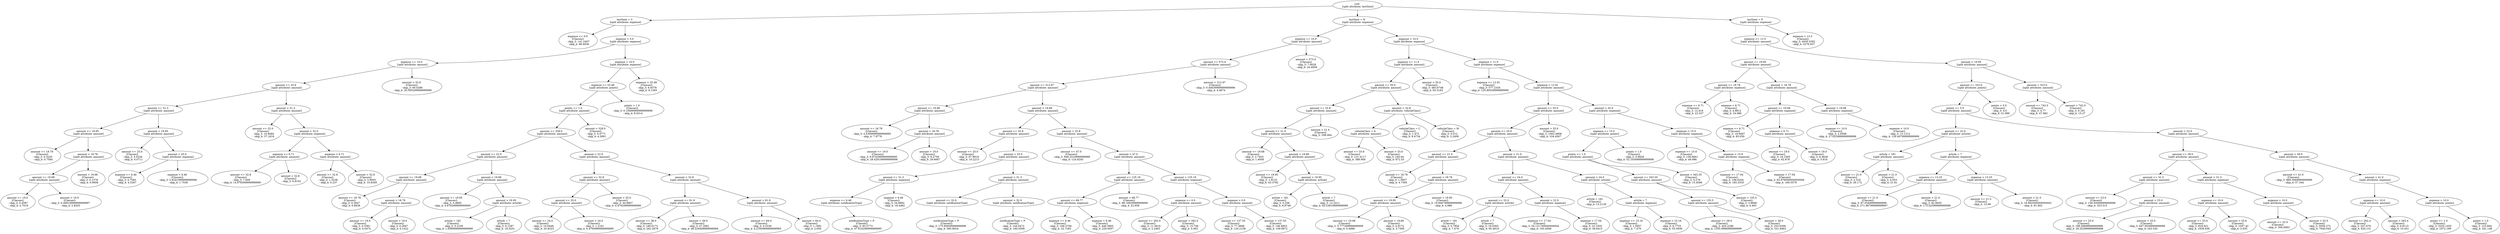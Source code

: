 // Road_Traffic_Fine_Management_Process-p_3-4
digraph "Road_Traffic_Fine_Management_Process-p_3-4" {
	"c50b5bda-c7c2-45c4-8899-6689e33ad4fb" [label="root 
 [split attribute: lastSent]"]
	"93b88e7d-f334-4354-8672-57d517c2d8b5" [label="lastSent = C 
 [split attribute: expense]"]
	"c50b5bda-c7c2-45c4-8899-6689e33ad4fb" -> "93b88e7d-f334-4354-8672-57d517c2d8b5"
	"02fa2347-d838-4d09-89f6-092ec4b67adf" [label="expense <= 0.0 
 [Classes]: 
 - skip_3: 141.2407 
 - skip_4: 86.6636"]
	"93b88e7d-f334-4354-8672-57d517c2d8b5" -> "02fa2347-d838-4d09-89f6-092ec4b67adf"
	"c2ed98fd-9977-44f5-9eb2-5ecfec88e856" [label="expense > 0.0 
 [split attribute: expense]"]
	"93b88e7d-f334-4354-8672-57d517c2d8b5" -> "c2ed98fd-9977-44f5-9eb2-5ecfec88e856"
	"242644d0-8886-4ff4-a25b-39fee0e4db28" [label="expense <= 10.0 
 [split attribute: amount]"]
	"c2ed98fd-9977-44f5-9eb2-5ecfec88e856" -> "242644d0-8886-4ff4-a25b-39fee0e4db28"
	"e50a2db7-c352-44bb-a845-2d05b8551a46" [label="amount <= 33.6 
 [split attribute: amount]"]
	"242644d0-8886-4ff4-a25b-39fee0e4db28" -> "e50a2db7-c352-44bb-a845-2d05b8551a46"
	"33773b01-17f3-4348-a0b5-58130c94ec41" [label="amount <= 31.3 
 [split attribute: amount]"]
	"e50a2db7-c352-44bb-a845-2d05b8551a46" -> "33773b01-17f3-4348-a0b5-58130c94ec41"
	"799d2f43-6c7c-4304-a8a5-c94a8ca2f177" [label="amount <= 19.95 
 [split attribute: amount]"]
	"33773b01-17f3-4348-a0b5-58130c94ec41" -> "799d2f43-6c7c-4304-a8a5-c94a8ca2f177"
	"a27b263c-c256-4091-9d4e-8a103b458049" [label="amount <= 18.78 
 [Classes]: 
 - skip_3: 0.3243 
 - skip_4: 0.7584"]
	"799d2f43-6c7c-4304-a8a5-c94a8ca2f177" -> "a27b263c-c256-4091-9d4e-8a103b458049"
	"55be0fd5-f46c-4778-928f-47dee8a2d454" [label="amount > 18.78 
 [split attribute: amount]"]
	"799d2f43-6c7c-4304-a8a5-c94a8ca2f177" -> "55be0fd5-f46c-4778-928f-47dee8a2d454"
	"17eabf6a-0e3a-41d7-a77a-af7339af649e" [label="amount <= 19.68 
 [split attribute: amount]"]
	"55be0fd5-f46c-4778-928f-47dee8a2d454" -> "17eabf6a-0e3a-41d7-a77a-af7339af649e"
	"a2bd976a-503e-4a33-82e0-570cf2a95b16" [label="amount <= 19.0 
 [Classes]: 
 - skip_3: 0.4587 
 - skip_4: 2.7018"]
	"17eabf6a-0e3a-41d7-a77a-af7339af649e" -> "a2bd976a-503e-4a33-82e0-570cf2a95b16"
	"5cdca4c2-f7a4-4274-9cfc-e86dd950796c" [label="amount > 19.0 
 [Classes]: 
 - skip_3: 0.49019999999999997 
 - skip_4: 2.8203"]
	"17eabf6a-0e3a-41d7-a77a-af7339af649e" -> "5cdca4c2-f7a4-4274-9cfc-e86dd950796c"
	"9efda5a4-daec-4d77-bea1-98e841fe2a45" [label="amount > 19.68 
 [Classes]: 
 - skip_3: 0.1378 
 - skip_4: 0.9006"]
	"55be0fd5-f46c-4778-928f-47dee8a2d454" -> "9efda5a4-daec-4d77-bea1-98e841fe2a45"
	"85ab1561-7251-464f-8c99-744987eb8c27" [label="amount > 19.95 
 [split attribute: amount]"]
	"33773b01-17f3-4348-a0b5-58130c94ec41" -> "85ab1561-7251-464f-8c99-744987eb8c27"
	"282341a4-6422-4caa-bf90-3c0dd7d1a515" [label="amount <= 25.0 
 [Classes]: 
 - skip_3: 5.0244 
 - skip_4: 0.0711"]
	"85ab1561-7251-464f-8c99-744987eb8c27" -> "282341a4-6422-4caa-bf90-3c0dd7d1a515"
	"c1e54f3d-4ceb-4a29-91c2-714740596d1e" [label="amount > 25.0 
 [split attribute: expense]"]
	"85ab1561-7251-464f-8c99-744987eb8c27" -> "c1e54f3d-4ceb-4a29-91c2-714740596d1e"
	"413e1e19-d041-43e6-82a8-be619552f7ce" [label="expense <= 6.46 
 [Classes]: 
 - skip_3: 4.7583 
 - skip_4: 4.5267"]
	"c1e54f3d-4ceb-4a29-91c2-714740596d1e" -> "413e1e19-d041-43e6-82a8-be619552f7ce"
	"b200b41a-29f5-4ef0-86f5-7be08c611407" [label="expense > 6.46 
 [Classes]: 
 - skip_3: 2.6241999999999996 
 - skip_4: 1.7538"]
	"c1e54f3d-4ceb-4a29-91c2-714740596d1e" -> "b200b41a-29f5-4ef0-86f5-7be08c611407"
	"b0350ad3-d812-4682-a0db-ddcf31c0f50d" [label="amount > 31.3 
 [split attribute: amount]"]
	"e50a2db7-c352-44bb-a845-2d05b8551a46" -> "b0350ad3-d812-4682-a0db-ddcf31c0f50d"
	"de94035f-7a7a-488d-bc5d-c32ac58932d2" [label="amount <= 32.0 
 [Classes]: 
 - skip_3: 10.8484 
 - skip_4: 37.1616"]
	"b0350ad3-d812-4682-a0db-ddcf31c0f50d" -> "de94035f-7a7a-488d-bc5d-c32ac58932d2"
	"b14b10e3-919c-4f4f-9689-326c02ac2b4e" [label="amount > 32.0 
 [split attribute: expense]"]
	"b0350ad3-d812-4682-a0db-ddcf31c0f50d" -> "b14b10e3-919c-4f4f-9689-326c02ac2b4e"
	"9c1f4ffa-dfee-470a-8a90-7cd1797ee83d" [label="expense <= 6.71 
 [split attribute: amount]"]
	"b14b10e3-919c-4f4f-9689-326c02ac2b4e" -> "9c1f4ffa-dfee-470a-8a90-7cd1797ee83d"
	"875c3a0c-3d5d-4d95-853d-011bbe5c5416" [label="amount <= 32.8 
 [Classes]: 
 - skip_3: 7.609 
 - skip_4: 14.978399999999999"]
	"9c1f4ffa-dfee-470a-8a90-7cd1797ee83d" -> "875c3a0c-3d5d-4d95-853d-011bbe5c5416"
	"bafe915e-fb73-41da-9545-cc5d6b47a567" [label="amount > 32.8 
 [Classes]: 
 - skip_3: 6.8102"]
	"9c1f4ffa-dfee-470a-8a90-7cd1797ee83d" -> "bafe915e-fb73-41da-9545-cc5d6b47a567"
	"baf8bd62-091e-4729-a303-ffbe4e24e147" [label="expense > 6.71 
 [split attribute: amount]"]
	"b14b10e3-919c-4f4f-9689-326c02ac2b4e" -> "baf8bd62-091e-4729-a303-ffbe4e24e147"
	"674490ca-c16f-4d1f-b9d9-079d0d64f2bd" [label="amount <= 32.8 
 [Classes]: 
 - skip_3: 1.5238 
 - skip_4: 0.237"]
	"baf8bd62-091e-4729-a303-ffbe4e24e147" -> "674490ca-c16f-4d1f-b9d9-079d0d64f2bd"
	"f1c2784b-4fdb-4bc8-90a8-50abde51dd3e" [label="amount > 32.8 
 [Classes]: 
 - skip_3: 3.9005 
 - skip_4: 10.8309"]
	"baf8bd62-091e-4729-a303-ffbe4e24e147" -> "f1c2784b-4fdb-4bc8-90a8-50abde51dd3e"
	"dce51e63-a7d1-48c8-b2e2-9cc34ca073f0" [label="amount > 33.6 
 [Classes]: 
 - skip_3: 60.0286 
 - skip_4: 20.595299999999998"]
	"242644d0-8886-4ff4-a25b-39fee0e4db28" -> "dce51e63-a7d1-48c8-b2e2-9cc34ca073f0"
	"3bbb31d0-69db-4c3f-bd58-aacade4556b5" [label="expense > 10.0 
 [split attribute: expense]"]
	"c2ed98fd-9977-44f5-9eb2-5ecfec88e856" -> "3bbb31d0-69db-4c3f-bd58-aacade4556b5"
	"93f238d1-d7e7-41e0-bb20-4f41d5491158" [label="expense <= 25.48 
 [split attribute: points]"]
	"3bbb31d0-69db-4c3f-bd58-aacade4556b5" -> "93f238d1-d7e7-41e0-bb20-4f41d5491158"
	"49fa3739-d21b-4dcb-b7ae-cb3f7673dc5d" [label="points <= 1.0 
 [split attribute: amount]"]
	"93f238d1-d7e7-41e0-bb20-4f41d5491158" -> "49fa3739-d21b-4dcb-b7ae-cb3f7673dc5d"
	"8be6e5b3-9fb6-47da-a30d-f3d49b58948f" [label="amount <= 328.0 
 [split attribute: amount]"]
	"49fa3739-d21b-4dcb-b7ae-cb3f7673dc5d" -> "8be6e5b3-9fb6-47da-a30d-f3d49b58948f"
	"c6c1f14f-0b4e-4e8f-904e-a7cca918e656" [label="amount <= 22.0 
 [split attribute: amount]"]
	"8be6e5b3-9fb6-47da-a30d-f3d49b58948f" -> "c6c1f14f-0b4e-4e8f-904e-a7cca918e656"
	"4d392bf5-dee6-4574-a455-a984d57c9a82" [label="amount <= 19.68 
 [split attribute: amount]"]
	"c6c1f14f-0b4e-4e8f-904e-a7cca918e656" -> "4d392bf5-dee6-4574-a455-a984d57c9a82"
	"cda1258d-341e-4a3b-8d3d-d43dde1da175" [label="amount <= 18.78 
 [Classes]: 
 - skip_3: 0.2847 
 - skip_4: 0.6636"]
	"4d392bf5-dee6-4574-a455-a984d57c9a82" -> "cda1258d-341e-4a3b-8d3d-d43dde1da175"
	"9737f44e-b2ae-4938-8ead-16dedc5dab55" [label="amount > 18.78 
 [split attribute: amount]"]
	"4d392bf5-dee6-4574-a455-a984d57c9a82" -> "9737f44e-b2ae-4938-8ead-16dedc5dab55"
	"f624390f-4bf0-4951-856c-633a5d9a7ef2" [label="amount <= 19.0 
 [Classes]: 
 - skip_3: 0.3381 
 - skip_4: 0.0474"]
	"9737f44e-b2ae-4938-8ead-16dedc5dab55" -> "f624390f-4bf0-4951-856c-633a5d9a7ef2"
	"aa9ad939-c753-46e3-8eab-3d226703851e" [label="amount > 19.0 
 [Classes]: 
 - skip_3: 0.2847 
 - skip_4: 0.1422"]
	"9737f44e-b2ae-4938-8ead-16dedc5dab55" -> "aa9ad939-c753-46e3-8eab-3d226703851e"
	"325ea54a-3cdf-4de3-9f0f-e044beebedcf" [label="amount > 19.68 
 [split attribute: amount]"]
	"c6c1f14f-0b4e-4e8f-904e-a7cca918e656" -> "325ea54a-3cdf-4de3-9f0f-e044beebedcf"
	"1f256cfd-f9be-4483-9d86-4d33f0dd196a" [label="amount <= 19.95 
 [Classes]: 
 - skip_3: 0.4865 
 - skip_4: 4.479299999999999"]
	"325ea54a-3cdf-4de3-9f0f-e044beebedcf" -> "1f256cfd-f9be-4483-9d86-4d33f0dd196a"
	"d16677da-c841-4158-8d5f-7536c4d72bfa" [label="amount > 19.95 
 [split attribute: article]"]
	"325ea54a-3cdf-4de3-9f0f-e044beebedcf" -> "d16677da-c841-4158-8d5f-7536c4d72bfa"
	"78c2c7a4-1dff-4143-9f63-aee91dba244e" [label="article = 181 
 [Classes]: 
 - skip_3: 0.2195 
 - skip_4: 1.6589999999999998"]
	"d16677da-c841-4158-8d5f-7536c4d72bfa" -> "78c2c7a4-1dff-4143-9f63-aee91dba244e"
	"ab8dd2a2-f7dd-45af-910d-23ef55d18cdf" [label="article = 7 
 [Classes]: 
 - skip_3: 6.1287 
 - skip_4: 18.3201"]
	"d16677da-c841-4158-8d5f-7536c4d72bfa" -> "ab8dd2a2-f7dd-45af-910d-23ef55d18cdf"
	"66a7f7da-392f-44dd-8834-5eeaf41f41d6" [label="amount > 22.0 
 [split attribute: amount]"]
	"8be6e5b3-9fb6-47da-a30d-f3d49b58948f" -> "66a7f7da-392f-44dd-8834-5eeaf41f41d6"
	"6e463ea0-826d-4d18-acf7-df56112e88c0" [label="amount <= 32.8 
 [split attribute: amount]"]
	"66a7f7da-392f-44dd-8834-5eeaf41f41d6" -> "6e463ea0-826d-4d18-acf7-df56112e88c0"
	"b5ad0fd2-88f9-4be3-8bfb-a251efa2171e" [label="amount <= 25.0 
 [split attribute: amount]"]
	"6e463ea0-826d-4d18-acf7-df56112e88c0" -> "b5ad0fd2-88f9-4be3-8bfb-a251efa2171e"
	"924621ec-64e1-48f7-9650-ec521287563b" [label="amount <= 24.0 
 [Classes]: 
 - skip_3: 10.0448 
 - skip_4: 20.8323"]
	"b5ad0fd2-88f9-4be3-8bfb-a251efa2171e" -> "924621ec-64e1-48f7-9650-ec521287563b"
	"87eb9f47-c489-45f5-b7ad-f1e537391916" [label="amount > 24.0 
 [Classes]: 
 - skip_3: 1.2161 
 - skip_4: 6.4700999999999995"]
	"b5ad0fd2-88f9-4be3-8bfb-a251efa2171e" -> "87eb9f47-c489-45f5-b7ad-f1e537391916"
	"40c4a834-64a7-4a30-bcfa-db6dac943976" [label="amount > 25.0 
 [Classes]: 
 - skip_3: 44.8607 
 - skip_4: 4.479299999999999"]
	"6e463ea0-826d-4d18-acf7-df56112e88c0" -> "40c4a834-64a7-4a30-bcfa-db6dac943976"
	"892729c2-4051-4620-8d9e-b39913f50702" [label="amount > 32.8 
 [split attribute: amount]"]
	"66a7f7da-392f-44dd-8834-5eeaf41f41d6" -> "892729c2-4051-4620-8d9e-b39913f50702"
	"42c736f3-a6ba-4156-850a-fb47dba59f8f" [label="amount <= 81.9 
 [split attribute: amount]"]
	"892729c2-4051-4620-8d9e-b39913f50702" -> "42c736f3-a6ba-4156-850a-fb47dba59f8f"
	"2319c793-fbcf-4500-93cb-47cf1123ddc4" [label="amount <= 38.0 
 [Classes]: 
 - skip_3: 180.6173 
 - skip_4: 262.2879"]
	"42c736f3-a6ba-4156-850a-fb47dba59f8f" -> "2319c793-fbcf-4500-93cb-47cf1123ddc4"
	"028f4bf8-2b76-4bd7-82ee-e746d0a2af61" [label="amount > 38.0 
 [Classes]: 
 - skip_3: 47.2961 
 - skip_4: 48.229499999999994"]
	"42c736f3-a6ba-4156-850a-fb47dba59f8f" -> "028f4bf8-2b76-4bd7-82ee-e746d0a2af61"
	"c7e0f124-ec5d-491b-a762-0095f829fc2c" [label="amount > 81.9 
 [split attribute: amount]"]
	"892729c2-4051-4620-8d9e-b39913f50702" -> "c7e0f124-ec5d-491b-a762-0095f829fc2c"
	"82bec0a0-4f6a-46ce-84ef-d02a959bf0e0" [label="amount <= 84.0 
 [Classes]: 
 - skip_3: 0.5339 
 - skip_4: 4.2185999999999995"]
	"c7e0f124-ec5d-491b-a762-0095f829fc2c" -> "82bec0a0-4f6a-46ce-84ef-d02a959bf0e0"
	"442ff5e6-0335-4660-bcec-978c88f54a6b" [label="amount > 84.0 
 [Classes]: 
 - skip_3: 1.1681 
 - skip_4: 2.659"]
	"c7e0f124-ec5d-491b-a762-0095f829fc2c" -> "442ff5e6-0335-4660-bcec-978c88f54a6b"
	"18555e43-c71a-4e86-86f8-1c8b84f99ac5" [label="amount > 328.0 
 [Classes]: 
 - skip_3: 0.0771 
 - skip_4: 4.3891"]
	"49fa3739-d21b-4dcb-b7ae-cb3f7673dc5d" -> "18555e43-c71a-4e86-86f8-1c8b84f99ac5"
	"7983ea3c-2dd9-44d6-970d-281338ce3569" [label="points > 1.0 
 [Classes]: 
 - skip_3: 0.10669999999999999 
 - skip_4: 8.6314"]
	"93f238d1-d7e7-41e0-bb20-4f41d5491158" -> "7983ea3c-2dd9-44d6-970d-281338ce3569"
	"245eb4c3-1f68-4b85-b755-af7543459410" [label="expense > 25.48 
 [Classes]: 
 - skip_3: 6.8378 
 - skip_4: 9.1383"]
	"3bbb31d0-69db-4c3f-bd58-aacade4556b5" -> "245eb4c3-1f68-4b85-b755-af7543459410"
	"84da4d6d-e8dd-4391-9da1-61c758d34bf0" [label="lastSent = N 
 [split attribute: expense]"]
	"c50b5bda-c7c2-45c4-8899-6689e33ad4fb" -> "84da4d6d-e8dd-4391-9da1-61c758d34bf0"
	"1213299e-d372-4220-a293-b43fe1429261" [label="expense <= 10.0 
 [split attribute: amount]"]
	"84da4d6d-e8dd-4391-9da1-61c758d34bf0" -> "1213299e-d372-4220-a293-b43fe1429261"
	"bc03da39-6515-416a-b50a-e8c02dbdcb3c" [label="amount <= 573.0 
 [split attribute: amount]"]
	"1213299e-d372-4220-a293-b43fe1429261" -> "bc03da39-6515-416a-b50a-e8c02dbdcb3c"
	"b01fe097-4750-436d-b7dc-ce855339df0f" [label="amount <= 312.97 
 [split attribute: amount]"]
	"bc03da39-6515-416a-b50a-e8c02dbdcb3c" -> "b01fe097-4750-436d-b7dc-ce855339df0f"
	"a7411f1b-1471-4e0e-b8b8-6ca7a5f9cbb6" [label="amount <= 19.68 
 [split attribute: amount]"]
	"b01fe097-4750-436d-b7dc-ce855339df0f" -> "a7411f1b-1471-4e0e-b8b8-6ca7a5f9cbb6"
	"07bcb833-9226-4675-88d7-025e7c0588e3" [label="amount <= 18.78 
 [Classes]: 
 - skip_3: 4.5306999999999995 
 - skip_4: 7.9776"]
	"a7411f1b-1471-4e0e-b8b8-6ca7a5f9cbb6" -> "07bcb833-9226-4675-88d7-025e7c0588e3"
	"8ea8cabd-ab4a-4ea9-9353-91429b3154c7" [label="amount > 18.78 
 [split attribute: amount]"]
	"a7411f1b-1471-4e0e-b8b8-6ca7a5f9cbb6" -> "8ea8cabd-ab4a-4ea9-9353-91429b3154c7"
	"6d322f55-c119-4cff-ab23-868a9e14b508" [label="amount <= 19.0 
 [Classes]: 
 - skip_3: 6.9742999999999995 
 - skip_4: 28.420199999999998"]
	"8ea8cabd-ab4a-4ea9-9353-91429b3154c7" -> "6d322f55-c119-4cff-ab23-868a9e14b508"
	"82eee31e-2fdc-4f4f-b0a7-02d968d18f07" [label="amount > 19.0 
 [Classes]: 
 - skip_3: 8.2758 
 - skip_4: 29.6667"]
	"8ea8cabd-ab4a-4ea9-9353-91429b3154c7" -> "82eee31e-2fdc-4f4f-b0a7-02d968d18f07"
	"8da829af-f3ae-45d3-83c6-3ef418b79a0c" [label="amount > 19.68 
 [split attribute: amount]"]
	"b01fe097-4750-436d-b7dc-ce855339df0f" -> "8da829af-f3ae-45d3-83c6-3ef418b79a0c"
	"82166178-4e3a-4d12-9580-895604184e5a" [label="amount <= 32.8 
 [split attribute: amount]"]
	"8da829af-f3ae-45d3-83c6-3ef418b79a0c" -> "82166178-4e3a-4d12-9580-895604184e5a"
	"6410053a-7ee4-4d59-ae6a-45a062804786" [label="amount <= 25.0 
 [Classes]: 
 - skip_3: 67.9918 
 - skip_4: 10.2213"]
	"82166178-4e3a-4d12-9580-895604184e5a" -> "6410053a-7ee4-4d59-ae6a-45a062804786"
	"d332f07b-e0ad-4368-979e-ffcfa922eec4" [label="amount > 25.0 
 [split attribute: amount]"]
	"82166178-4e3a-4d12-9580-895604184e5a" -> "d332f07b-e0ad-4368-979e-ffcfa922eec4"
	"c61a2144-b4f6-4cd0-8d68-345f6cede760" [label="amount <= 31.3 
 [split attribute: expense]"]
	"d332f07b-e0ad-4368-979e-ffcfa922eec4" -> "c61a2144-b4f6-4cd0-8d68-345f6cede760"
	"517cd8a1-8fcb-42d7-9134-122de2486eb1" [label="expense <= 6.46 
 [split attribute: notificationType]"]
	"c61a2144-b4f6-4cd0-8d68-345f6cede760" -> "517cd8a1-8fcb-42d7-9134-122de2486eb1"
	"19554896-92e3-41f0-acbe-a6fa8f4e94c2" [label="notificationType = P 
 [Classes]: 
 - skip_3: 83.5773 
 - skip_4: 47.616299999999995"]
	"517cd8a1-8fcb-42d7-9134-122de2486eb1" -> "19554896-92e3-41f0-acbe-a6fa8f4e94c2"
	"23bb0ea0-9367-4aec-9f11-79c1b3f49229" [label="expense > 6.46 
 [Classes]: 
 - skip_3: 34.8892 
 - skip_4: 18.4482"]
	"c61a2144-b4f6-4cd0-8d68-345f6cede760" -> "23bb0ea0-9367-4aec-9f11-79c1b3f49229"
	"25dab887-8add-4d13-8d24-577563fb09d4" [label="amount > 31.3 
 [split attribute: amount]"]
	"d332f07b-e0ad-4368-979e-ffcfa922eec4" -> "25dab887-8add-4d13-8d24-577563fb09d4"
	"2f78b470-2d47-4059-8292-6ef30a12ca25" [label="amount <= 32.0 
 [split attribute: notificationType]"]
	"25dab887-8add-4d13-8d24-577563fb09d4" -> "2f78b470-2d47-4059-8292-6ef30a12ca25"
	"79980730-93b7-457f-83d2-7648abf49c96" [label="notificationType = P 
 [Classes]: 
 - skip_3: 175.90959999999998 
 - skip_4: 390.9024"]
	"2f78b470-2d47-4059-8292-6ef30a12ca25" -> "79980730-93b7-457f-83d2-7648abf49c96"
	"d0d8eb5c-9e60-422f-9cbd-8b0c274b57ef" [label="amount > 32.0 
 [split attribute: notificationType]"]
	"25dab887-8add-4d13-8d24-577563fb09d4" -> "d0d8eb5c-9e60-422f-9cbd-8b0c274b57ef"
	"91efd446-38f4-49f3-93b1-06fbaaeb5a18" [label="notificationType = P 
 [Classes]: 
 - skip_3: 144.0472 
 - skip_4: 160.0506"]
	"d0d8eb5c-9e60-422f-9cbd-8b0c274b57ef" -> "91efd446-38f4-49f3-93b1-06fbaaeb5a18"
	"ff2652a3-f2e8-48e2-b46a-22f6cbd28ca6" [label="amount > 32.8 
 [split attribute: amount]"]
	"8da829af-f3ae-45d3-83c6-3ef418b79a0c" -> "ff2652a3-f2e8-48e2-b46a-22f6cbd28ca6"
	"25783e80-8e2b-4e20-9054-2f9eaea5e141" [label="amount <= 47.0 
 [Classes]: 
 - skip_3: 846.2516999999999 
 - skip_4: 124.9245"]
	"ff2652a3-f2e8-48e2-b46a-22f6cbd28ca6" -> "25783e80-8e2b-4e20-9054-2f9eaea5e141"
	"42660339-1616-428a-b574-0c0f83620b87" [label="amount > 47.0 
 [split attribute: amount]"]
	"ff2652a3-f2e8-48e2-b46a-22f6cbd28ca6" -> "42660339-1616-428a-b574-0c0f83620b87"
	"83485c8a-9864-4837-93fd-3b4c520397de" [label="amount <= 125.19 
 [split attribute: amount]"]
	"42660339-1616-428a-b574-0c0f83620b87" -> "83485c8a-9864-4837-93fd-3b4c520397de"
	"dc37550f-bdd6-43e2-9671-e22fa4aeaa6e" [label="amount <= 68.77 
 [split attribute: expense]"]
	"83485c8a-9864-4837-93fd-3b4c520397de" -> "dc37550f-bdd6-43e2-9671-e22fa4aeaa6e"
	"8c2f5859-9fac-4ab5-9587-f6eb73357c28" [label="expense <= 6.46 
 [Classes]: 
 - skip_3: 166.5706 
 - skip_4: 32.7283"]
	"dc37550f-bdd6-43e2-9671-e22fa4aeaa6e" -> "8c2f5859-9fac-4ab5-9587-f6eb73357c28"
	"14b09c07-35d3-4c5a-b718-71f431bc09c9" [label="expense > 6.46 
 [Classes]: 
 - skip_3: 446.5665 
 - skip_4: 229.0057"]
	"dc37550f-bdd6-43e2-9671-e22fa4aeaa6e" -> "14b09c07-35d3-4c5a-b718-71f431bc09c9"
	"3cbc550c-ad08-4e6e-8d78-3d382d1ec7c7" [label="amount > 68.77 
 [Classes]: 
 - skip_3: 88.16929999999999 
 - skip_4: 22.958"]
	"83485c8a-9864-4837-93fd-3b4c520397de" -> "3cbc550c-ad08-4e6e-8d78-3d382d1ec7c7"
	"047fd539-9bfb-4301-abd0-fc105b7301b2" [label="amount > 125.19 
 [split attribute: expense]"]
	"42660339-1616-428a-b574-0c0f83620b87" -> "047fd539-9bfb-4301-abd0-fc105b7301b2"
	"b8b6fadd-a7ae-46e4-a117-7de801d767e1" [label="expense <= 0.0 
 [split attribute: amount]"]
	"047fd539-9bfb-4301-abd0-fc105b7301b2" -> "b8b6fadd-a7ae-46e4-a117-7de801d767e1"
	"30e771e1-62b7-47d3-b98d-a5051476ea37" [label="amount <= 262.0 
 [Classes]: 
 - skip_3: 11.3819 
 - skip_4: 2.2465"]
	"b8b6fadd-a7ae-46e4-a117-7de801d767e1" -> "30e771e1-62b7-47d3-b98d-a5051476ea37"
	"20e8a22d-e95d-45af-b33c-1017229c7fd9" [label="amount > 262.0 
 [Classes]: 
 - skip_3: 15.749 
 - skip_4: 5.493"]
	"b8b6fadd-a7ae-46e4-a117-7de801d767e1" -> "20e8a22d-e95d-45af-b33c-1017229c7fd9"
	"78363454-4d7e-4226-8d82-4572f134a9d5" [label="expense > 0.0 
 [split attribute: amount]"]
	"047fd539-9bfb-4301-abd0-fc105b7301b2" -> "78363454-4d7e-4226-8d82-4572f134a9d5"
	"6f24b089-b43b-441a-92f7-b4f8a3b8d407" [label="amount <= 137.55 
 [Classes]: 
 - skip_3: 77.3668 
 - skip_4: 120.2158"]
	"78363454-4d7e-4226-8d82-4572f134a9d5" -> "6f24b089-b43b-441a-92f7-b4f8a3b8d407"
	"6c3b6460-0902-468f-9a7a-5d223945b6cc" [label="amount > 137.55 
 [Classes]: 
 - skip_3: 146.4853 
 - skip_4: 109.9972"]
	"78363454-4d7e-4226-8d82-4572f134a9d5" -> "6c3b6460-0902-468f-9a7a-5d223945b6cc"
	"f9d4c0b7-34e9-44c4-9d83-95ed2971385e" [label="amount > 312.97 
 [Classes]: 
 - skip_3: 0.44639999999999996 
 - skip_4: 4.4874"]
	"bc03da39-6515-416a-b50a-e8c02dbdcb3c" -> "f9d4c0b7-34e9-44c4-9d83-95ed2971385e"
	"8afb90df-b6d6-4fec-a940-f329d7bedbc9" [label="amount > 573.0 
 [Classes]: 
 - skip_3: 7.0629 
 - skip_4: 24.4958"]
	"1213299e-d372-4220-a293-b43fe1429261" -> "8afb90df-b6d6-4fec-a940-f329d7bedbc9"
	"07f1f67b-544b-4d51-9a31-1957a9c5ede3" [label="expense > 10.0 
 [split attribute: expense]"]
	"84da4d6d-e8dd-4391-9da1-61c758d34bf0" -> "07f1f67b-544b-4d51-9a31-1957a9c5ede3"
	"dc57eb8b-77ab-4901-b7dd-e2e5eec97ae3" [label="expense <= 11.0 
 [split attribute: amount]"]
	"07f1f67b-544b-4d51-9a31-1957a9c5ede3" -> "dc57eb8b-77ab-4901-b7dd-e2e5eec97ae3"
	"33c08e5c-83b9-47d2-a5a0-844b7bfa2e1c" [label="amount <= 35.0 
 [split attribute: amount]"]
	"dc57eb8b-77ab-4901-b7dd-e2e5eec97ae3" -> "33c08e5c-83b9-47d2-a5a0-844b7bfa2e1c"
	"1ea94f1f-8b2c-47d6-bcfb-35552d5e69ea" [label="amount <= 32.8 
 [split attribute: amount]"]
	"33c08e5c-83b9-47d2-a5a0-844b7bfa2e1c" -> "1ea94f1f-8b2c-47d6-bcfb-35552d5e69ea"
	"0544ad56-9946-468f-90c7-cd92bca486b7" [label="amount <= 21.0 
 [split attribute: amount]"]
	"1ea94f1f-8b2c-47d6-bcfb-35552d5e69ea" -> "0544ad56-9946-468f-90c7-cd92bca486b7"
	"884c60cf-62bb-409b-894d-858c5296335b" [label="amount <= 19.68 
 [Classes]: 
 - skip_3: 2.7453 
 - skip_4: 1.4958"]
	"0544ad56-9946-468f-90c7-cd92bca486b7" -> "884c60cf-62bb-409b-894d-858c5296335b"
	"33910c05-7efc-4ed9-bb61-a594f696b1df" [label="amount > 19.68 
 [split attribute: amount]"]
	"0544ad56-9946-468f-90c7-cd92bca486b7" -> "33910c05-7efc-4ed9-bb61-a594f696b1df"
	"a0c79af8-f675-4c56-bfbc-e51113bbbc61" [label="amount <= 19.95 
 [Classes]: 
 - skip_3: 1.9133 
 - skip_4: 43.3782"]
	"33910c05-7efc-4ed9-bb61-a594f696b1df" -> "a0c79af8-f675-4c56-bfbc-e51113bbbc61"
	"aea6a6f1-ac60-45ed-9364-b229f8b3a39c" [label="amount > 19.95 
 [split attribute: article]"]
	"33910c05-7efc-4ed9-bb61-a594f696b1df" -> "aea6a6f1-ac60-45ed-9364-b229f8b3a39c"
	"a023d6be-f1f6-4b28-97da-2c62b178c1b9" [label="article = 181 
 [Classes]: 
 - skip_3: 0.256 
 - skip_4: 8.9748"]
	"aea6a6f1-ac60-45ed-9364-b229f8b3a39c" -> "a023d6be-f1f6-4b28-97da-2c62b178c1b9"
	"694ed475-d7ea-478f-9389-c103bc34f6b8" [label="article = 7 
 [Classes]: 
 - skip_3: 12.2411 
 - skip_4: 93.23819999999999"]
	"aea6a6f1-ac60-45ed-9364-b229f8b3a39c" -> "694ed475-d7ea-478f-9389-c103bc34f6b8"
	"7ad73529-d1a2-418a-a044-9b39c41f2fc6" [label="amount > 21.0 
 [Classes]: 
 - skip_3: 208.064"]
	"1ea94f1f-8b2c-47d6-bcfb-35552d5e69ea" -> "7ad73529-d1a2-418a-a044-9b39c41f2fc6"
	"51783886-7e7c-4427-ae75-1f0b8817f82c" [label="amount > 32.8 
 [split attribute: vehicleClass]"]
	"33c08e5c-83b9-47d2-a5a0-844b7bfa2e1c" -> "51783886-7e7c-4427-ae75-1f0b8817f82c"
	"45808137-865c-420b-a2b9-c9792254865c" [label="vehicleClass = A 
 [split attribute: amount]"]
	"51783886-7e7c-4427-ae75-1f0b8817f82c" -> "45808137-865c-420b-a2b9-c9792254865c"
	"c5473738-85f6-4613-97ea-24add9fb0326" [label="amount <= 33.6 
 [Classes]: 
 - skip_3: 131.4117 
 - skip_4: 388.908"]
	"45808137-865c-420b-a2b9-c9792254865c" -> "c5473738-85f6-4613-97ea-24add9fb0326"
	"d1b76bb3-f6e1-4a76-829e-111cde03cb98" [label="amount > 33.6 
 [Classes]: 
 - skip_3: 240.04 
 - skip_4: 872.55"]
	"45808137-865c-420b-a2b9-c9792254865c" -> "d1b76bb3-f6e1-4a76-829e-111cde03cb98"
	"a916a596-3648-4c63-88c4-d231ad5e594a" [label="vehicleClass = C 
 [Classes]: 
 - skip_3: 1.472 
 - skip_4: 9.4734"]
	"51783886-7e7c-4427-ae75-1f0b8817f82c" -> "a916a596-3648-4c63-88c4-d231ad5e594a"
	"c882e0e9-db3b-41f6-aba5-5bc9b58fe194" [label="vehicleClass = M 
 [Classes]: 
 - skip_3: 0.512 
 - skip_4: 3.2409"]
	"51783886-7e7c-4427-ae75-1f0b8817f82c" -> "c882e0e9-db3b-41f6-aba5-5bc9b58fe194"
	"c5c4c81c-2422-4ce1-8365-f9a411c1e356" [label="amount > 35.0 
 [Classes]: 
 - skip_3: 483.6748 
 - skip_4: 93.5183"]
	"dc57eb8b-77ab-4901-b7dd-e2e5eec97ae3" -> "c5c4c81c-2422-4ce1-8365-f9a411c1e356"
	"d68fad40-1a65-41da-826d-947632640daa" [label="expense > 11.0 
 [split attribute: expense]"]
	"07f1f67b-544b-4d51-9a31-1957a9c5ede3" -> "d68fad40-1a65-41da-826d-947632640daa"
	"70e885be-f119-4a04-8589-b845d1379d8b" [label="expense <= 12.91 
 [Classes]: 
 - skip_3: 577.2334 
 - skip_4: 125.89359999999999"]
	"d68fad40-1a65-41da-826d-947632640daa" -> "70e885be-f119-4a04-8589-b845d1379d8b"
	"5b949770-616d-4db3-bbf8-8bb3e401667e" [label="expense > 12.91 
 [split attribute: amount]"]
	"d68fad40-1a65-41da-826d-947632640daa" -> "5b949770-616d-4db3-bbf8-8bb3e401667e"
	"5a5763ad-0a10-458e-ab44-54fb7547db6d" [label="amount <= 35.0 
 [split attribute: amount]"]
	"5b949770-616d-4db3-bbf8-8bb3e401667e" -> "5a5763ad-0a10-458e-ab44-54fb7547db6d"
	"b08e13d9-4b6a-426f-a223-d52b11c47732" [label="amount <= 25.0 
 [split attribute: amount]"]
	"5a5763ad-0a10-458e-ab44-54fb7547db6d" -> "b08e13d9-4b6a-426f-a223-d52b11c47732"
	"d96faf22-b7e9-4119-a204-dd74f15c5dd0" [label="amount <= 21.0 
 [split attribute: amount]"]
	"b08e13d9-4b6a-426f-a223-d52b11c47732" -> "d96faf22-b7e9-4119-a204-dd74f15c5dd0"
	"df778287-a663-42ed-a440-5a82e718446f" [label="amount <= 18.78 
 [Classes]: 
 - skip_3: 1.5957 
 - skip_4: 4.7395"]
	"d96faf22-b7e9-4119-a204-dd74f15c5dd0" -> "df778287-a663-42ed-a440-5a82e718446f"
	"eb92d0ec-3391-42d8-9137-e7758b84947a" [label="amount > 18.78 
 [split attribute: amount]"]
	"d96faf22-b7e9-4119-a204-dd74f15c5dd0" -> "eb92d0ec-3391-42d8-9137-e7758b84947a"
	"7dc61981-e8ba-4574-98bc-e700ada5a78a" [label="amount <= 19.95 
 [split attribute: amount]"]
	"eb92d0ec-3391-42d8-9137-e7758b84947a" -> "7dc61981-e8ba-4574-98bc-e700ada5a78a"
	"aeb3402d-ebff-42c3-ba16-898aa71e103d" [label="amount <= 19.68 
 [Classes]: 
 - skip_3: 5.777299999999999 
 - skip_4: 0.4986"]
	"7dc61981-e8ba-4574-98bc-e700ada5a78a" -> "aeb3402d-ebff-42c3-ba16-898aa71e103d"
	"6e7c263b-1358-483f-9772-18a21b6f7cc1" [label="amount > 19.68 
 [Classes]: 
 - skip_3: 4.9172 
 - skip_4: 3.7395"]
	"7dc61981-e8ba-4574-98bc-e700ada5a78a" -> "6e7c263b-1358-483f-9772-18a21b6f7cc1"
	"8df0b6fd-f52a-48e4-99b2-61739f5165d8" [label="amount > 19.95 
 [Classes]: 
 - skip_3: 19.846799999999998 
 - skip_4: 4.986"]
	"eb92d0ec-3391-42d8-9137-e7758b84947a" -> "8df0b6fd-f52a-48e4-99b2-61739f5165d8"
	"b0bf42c5-9752-4336-b06d-b8e667ef87c6" [label="amount > 21.0 
 [split attribute: amount]"]
	"b08e13d9-4b6a-426f-a223-d52b11c47732" -> "b0bf42c5-9752-4336-b06d-b8e667ef87c6"
	"7bb35a09-8f08-48b1-9b3a-6d3e2c09cbb5" [label="amount <= 24.0 
 [split attribute: amount]"]
	"b0bf42c5-9752-4336-b06d-b8e667ef87c6" -> "7bb35a09-8f08-48b1-9b3a-6d3e2c09cbb5"
	"31285580-d897-4c74-8742-9f90f99e85f8" [label="amount <= 22.0 
 [split attribute: article]"]
	"7bb35a09-8f08-48b1-9b3a-6d3e2c09cbb5" -> "31285580-d897-4c74-8742-9f90f99e85f8"
	"02d0181d-08b9-4a1a-8fee-381cd110f077" [label="article = 181 
 [Classes]: 
 - skip_3: 0.7854 
 - skip_4: 7.479"]
	"31285580-d897-4c74-8742-9f90f99e85f8" -> "02d0181d-08b9-4a1a-8fee-381cd110f077"
	"0f2c0908-4445-4c72-b191-291f44ec12fb" [label="article = 7 
 [Classes]: 
 - skip_3: 19.0365 
 - skip_4: 95.4819"]
	"31285580-d897-4c74-8742-9f90f99e85f8" -> "0f2c0908-4445-4c72-b191-291f44ec12fb"
	"433a9db3-73f9-438e-86aa-f14ccb1a3bb3" [label="amount > 22.0 
 [split attribute: expense]"]
	"7bb35a09-8f08-48b1-9b3a-6d3e2c09cbb5" -> "433a9db3-73f9-438e-86aa-f14ccb1a3bb3"
	"75a242bd-a43f-4783-972b-8ea9c3e1c0d8" [label="expense <= 17.04 
 [Classes]: 
 - skip_3: 54.121700000000004 
 - skip_4: 193.4568"]
	"433a9db3-73f9-438e-86aa-f14ccb1a3bb3" -> "75a242bd-a43f-4783-972b-8ea9c3e1c0d8"
	"84e68f1b-25fa-4c0d-b715-8363da00d0c5" [label="expense > 17.04 
 [Classes]: 
 - skip_3: 10.1935 
 - skip_4: 38.6415"]
	"433a9db3-73f9-438e-86aa-f14ccb1a3bb3" -> "84e68f1b-25fa-4c0d-b715-8363da00d0c5"
	"02e17f20-89c5-444c-b2d3-07b8bd5eb048" [label="amount > 24.0 
 [split attribute: article]"]
	"b0bf42c5-9752-4336-b06d-b8e667ef87c6" -> "02e17f20-89c5-444c-b2d3-07b8bd5eb048"
	"14853fdf-812c-4112-becf-3c9c9b4d5fc3" [label="article = 181 
 [Classes]: 
 - skip_4: 13.2129"]
	"02e17f20-89c5-444c-b2d3-07b8bd5eb048" -> "14853fdf-812c-4112-becf-3c9c9b4d5fc3"
	"1ae77003-6357-4a5b-9df2-fde0dc2b6b34" [label="article = 7 
 [split attribute: expense]"]
	"02e17f20-89c5-444c-b2d3-07b8bd5eb048" -> "1ae77003-6357-4a5b-9df2-fde0dc2b6b34"
	"b5cac490-4599-42d6-8e16-5be57441c6ef" [label="expense <= 15.16 
 [Classes]: 
 - skip_3: 1.5857 
 - skip_4: 7.479"]
	"1ae77003-6357-4a5b-9df2-fde0dc2b6b34" -> "b5cac490-4599-42d6-8e16-5be57441c6ef"
	"2bfe04e8-5421-4976-9812-e9ca5f526c28" [label="expense > 15.16 
 [Classes]: 
 - skip_3: 6.7733 
 - skip_4: 55.5939"]
	"1ae77003-6357-4a5b-9df2-fde0dc2b6b34" -> "2bfe04e8-5421-4976-9812-e9ca5f526c28"
	"adee8b72-c7e1-45e6-9a52-dbcb07337b25" [label="amount > 25.0 
 [Classes]: 
 - skip_3: 1062.4908 
 - skip_4: 104.4567"]
	"5a5763ad-0a10-458e-ab44-54fb7547db6d" -> "adee8b72-c7e1-45e6-9a52-dbcb07337b25"
	"e6285d2d-68b0-4cd7-90b8-1302d1d51a5e" [label="amount > 35.0 
 [split attribute: expense]"]
	"5b949770-616d-4db3-bbf8-8bb3e401667e" -> "e6285d2d-68b0-4cd7-90b8-1302d1d51a5e"
	"ec17f0c0-0e66-4f5f-ae0f-798b4f9f5c36" [label="expense <= 15.0 
 [split attribute: points]"]
	"e6285d2d-68b0-4cd7-90b8-1302d1d51a5e" -> "ec17f0c0-0e66-4f5f-ae0f-798b4f9f5c36"
	"2751d667-027d-46fc-9388-fb2f5bdae7e4" [label="points <= 1.0 
 [split attribute: amount]"]
	"ec17f0c0-0e66-4f5f-ae0f-798b4f9f5c36" -> "2751d667-027d-46fc-9388-fb2f5bdae7e4"
	"699be98d-148a-498f-9ac3-834baf1a4742" [label="amount <= 343.35 
 [split attribute: amount]"]
	"2751d667-027d-46fc-9388-fb2f5bdae7e4" -> "699be98d-148a-498f-9ac3-834baf1a4742"
	"90c059c3-a290-4c4b-867b-f8d805e40045" [label="amount <= 155.5 
 [split attribute: amount]"]
	"699be98d-148a-498f-9ac3-834baf1a4742" -> "90c059c3-a290-4c4b-867b-f8d805e40045"
	"277f643a-d3cc-4db1-8053-ab15402a5a2a" [label="amount <= 38.0 
 [Classes]: 
 - skip_3: 420.2296 
 - skip_4: 1335.9986999999999"]
	"90c059c3-a290-4c4b-867b-f8d805e40045" -> "277f643a-d3cc-4db1-8053-ab15402a5a2a"
	"7d267f47-ce73-4098-9399-886db69bb2c2" [label="amount > 38.0 
 [Classes]: 
 - skip_3: 253.6309 
 - skip_4: 331.8463"]
	"90c059c3-a290-4c4b-867b-f8d805e40045" -> "7d267f47-ce73-4098-9399-886db69bb2c2"
	"e6a1e363-b5df-4f72-9a6f-cdfbb2d12dfb" [label="amount > 155.5 
 [Classes]: 
 - skip_3: 3.8666 
 - skip_4: 4.493"]
	"699be98d-148a-498f-9ac3-834baf1a4742" -> "e6a1e363-b5df-4f72-9a6f-cdfbb2d12dfb"
	"6280e044-8f98-4e12-80c2-315fcf812e84" [label="amount > 343.35 
 [Classes]: 
 - skip_3: 0.276 
 - skip_4: 15.4566"]
	"2751d667-027d-46fc-9388-fb2f5bdae7e4" -> "6280e044-8f98-4e12-80c2-315fcf812e84"
	"6592df0c-43f1-472f-8af1-2d44bd4a47d3" [label="points > 1.0 
 [Classes]: 
 - skip_3: 0.6826 
 - skip_4: 52.103699999999996"]
	"ec17f0c0-0e66-4f5f-ae0f-798b4f9f5c36" -> "6592df0c-43f1-472f-8af1-2d44bd4a47d3"
	"325918d1-97f8-480f-bbec-2d3806d3985e" [label="expense > 15.0 
 [split attribute: expense]"]
	"e6285d2d-68b0-4cd7-90b8-1302d1d51a5e" -> "325918d1-97f8-480f-bbec-2d3806d3985e"
	"4af0ca9d-c576-4ade-bd9a-2f6bd53e43ea" [label="expense <= 15.6 
 [Classes]: 
 - skip_3: 139.0661 
 - skip_4: 49.986"]
	"325918d1-97f8-480f-bbec-2d3806d3985e" -> "4af0ca9d-c576-4ade-bd9a-2f6bd53e43ea"
	"b69ad774-d7c3-4b08-99cb-66f4a1215d2a" [label="expense > 15.6 
 [split attribute: expense]"]
	"325918d1-97f8-480f-bbec-2d3806d3985e" -> "b69ad774-d7c3-4b08-99cb-66f4a1215d2a"
	"a3de9af4-40ec-4a33-84c4-375890fc669e" [label="expense <= 17.04 
 [Classes]: 
 - skip_3: 106.6204 
 - skip_4: 185.3335"]
	"b69ad774-d7c3-4b08-99cb-66f4a1215d2a" -> "a3de9af4-40ec-4a33-84c4-375890fc669e"
	"d947e65e-f57d-448b-9399-68a0fb78ff5a" [label="expense > 17.04 
 [Classes]: 
 - skip_3: 63.976000000000006 
 - skip_4: 169.5576"]
	"b69ad774-d7c3-4b08-99cb-66f4a1215d2a" -> "d947e65e-f57d-448b-9399-68a0fb78ff5a"
	"3d557997-160d-47fe-a0cb-4eefc2950d6d" [label="lastSent = P 
 [split attribute: expense]"]
	"c50b5bda-c7c2-45c4-8899-6689e33ad4fb" -> "3d557997-160d-47fe-a0cb-4eefc2950d6d"
	"72958916-b843-4b8d-91bb-7e85a5a39ef6" [label="expense <= 13.5 
 [split attribute: amount]"]
	"3d557997-160d-47fe-a0cb-4eefc2950d6d" -> "72958916-b843-4b8d-91bb-7e85a5a39ef6"
	"b453566f-3922-41ff-82e0-c8cd8c538e64" [label="amount <= 19.95 
 [split attribute: amount]"]
	"72958916-b843-4b8d-91bb-7e85a5a39ef6" -> "b453566f-3922-41ff-82e0-c8cd8c538e64"
	"014c16ef-00c0-44ab-9868-502097c4d60a" [label="amount <= 18.78 
 [split attribute: expense]"]
	"b453566f-3922-41ff-82e0-c8cd8c538e64" -> "014c16ef-00c0-44ab-9868-502097c4d60a"
	"1af6fd4f-0baf-40c0-bb1b-27cdac70cd71" [label="expense <= 6.71 
 [Classes]: 
 - skip_3: 12.419 
 - skip_4: 22.537"]
	"014c16ef-00c0-44ab-9868-502097c4d60a" -> "1af6fd4f-0baf-40c0-bb1b-27cdac70cd71"
	"bb4d579c-b81b-43e8-aeb2-4b441b4cb140" [label="expense > 6.71 
 [Classes]: 
 - skip_3: 4.9812 
 - skip_4: 16.086"]
	"014c16ef-00c0-44ab-9868-502097c4d60a" -> "bb4d579c-b81b-43e8-aeb2-4b441b4cb140"
	"8811659c-bb88-41e8-8d02-a30ddaf1843a" [label="amount > 18.78 
 [split attribute: amount]"]
	"b453566f-3922-41ff-82e0-c8cd8c538e64" -> "8811659c-bb88-41e8-8d02-a30ddaf1843a"
	"35933869-233b-43e5-8a96-b8becb0bc037" [label="amount <= 19.68 
 [split attribute: expense]"]
	"8811659c-bb88-41e8-8d02-a30ddaf1843a" -> "35933869-233b-43e5-8a96-b8becb0bc037"
	"fb1f6696-f680-4ade-88ae-1ba634bb857e" [label="expense <= 6.71 
 [Classes]: 
 - skip_3: 19.9487 
 - skip_4: 85.059"]
	"35933869-233b-43e5-8a96-b8becb0bc037" -> "fb1f6696-f680-4ade-88ae-1ba634bb857e"
	"8b57671c-8096-4070-89f9-9ac96a18d38c" [label="expense > 6.71 
 [split attribute: amount]"]
	"35933869-233b-43e5-8a96-b8becb0bc037" -> "8b57671c-8096-4070-89f9-9ac96a18d38c"
	"d8e126d2-0f55-468b-91f2-e06588b0ee12" [label="amount <= 19.0 
 [Classes]: 
 - skip_3: 16.1005 
 - skip_4: 82.878"]
	"8b57671c-8096-4070-89f9-9ac96a18d38c" -> "d8e126d2-0f55-468b-91f2-e06588b0ee12"
	"68f3bef5-9a25-40a9-b7bd-e0a8263eb38a" [label="amount > 19.0 
 [Classes]: 
 - skip_3: 6.4828 
 - skip_4: 5.816"]
	"8b57671c-8096-4070-89f9-9ac96a18d38c" -> "68f3bef5-9a25-40a9-b7bd-e0a8263eb38a"
	"21923150-5d15-451a-981e-cbfada4158e6" [label="amount > 19.68 
 [split attribute: expense]"]
	"8811659c-bb88-41e8-8d02-a30ddaf1843a" -> "21923150-5d15-451a-981e-cbfada4158e6"
	"c182335c-deb8-49ae-8785-5631bc73ca20" [label="expense <= 10.0 
 [Classes]: 
 - skip_3: 2.6598 
 - skip_4: 27.625999999999998"]
	"21923150-5d15-451a-981e-cbfada4158e6" -> "c182335c-deb8-49ae-8785-5631bc73ca20"
	"02f53944-0687-4901-90d0-ac6e9856e8b6" [label="expense > 10.0 
 [Classes]: 
 - skip_3: 15.1212 
 - skip_4: 126.49799999999999"]
	"21923150-5d15-451a-981e-cbfada4158e6" -> "02f53944-0687-4901-90d0-ac6e9856e8b6"
	"1268bc37-7812-41e4-aa4c-585ef1706a30" [label="amount > 19.95 
 [split attribute: amount]"]
	"72958916-b843-4b8d-91bb-7e85a5a39ef6" -> "1268bc37-7812-41e4-aa4c-585ef1706a30"
	"95d75382-cf40-400f-a4bb-304b70799691" [label="amount <= 323.0 
 [split attribute: points]"]
	"1268bc37-7812-41e4-aa4c-585ef1706a30" -> "95d75382-cf40-400f-a4bb-304b70799691"
	"bb2c1851-7152-4358-b99e-86991b4a60c5" [label="points <= 5.0 
 [split attribute: amount]"]
	"95d75382-cf40-400f-a4bb-304b70799691" -> "bb2c1851-7152-4358-b99e-86991b4a60c5"
	"3702406b-c11c-4df7-8903-91ed43f591c3" [label="amount <= 22.0 
 [split attribute: article]"]
	"bb2c1851-7152-4358-b99e-86991b4a60c5" -> "3702406b-c11c-4df7-8903-91ed43f591c3"
	"2424b69b-56c1-4f9b-abe1-a07c39b13d01" [label="article = 181 
 [split attribute: amount]"]
	"3702406b-c11c-4df7-8903-91ed43f591c3" -> "2424b69b-56c1-4f9b-abe1-a07c39b13d01"
	"ee23ea40-4285-4747-9402-f831e8806201" [label="amount <= 21.0 
 [Classes]: 
 - skip_3: 2.316 
 - skip_4: 26.172"]
	"2424b69b-56c1-4f9b-abe1-a07c39b13d01" -> "ee23ea40-4285-4747-9402-f831e8806201"
	"234b13e4-93e1-4395-b945-69107cd9ac8e" [label="amount > 21.0 
 [Classes]: 
 - skip_3: 4.053 
 - skip_4: 21.81"]
	"2424b69b-56c1-4f9b-abe1-a07c39b13d01" -> "234b13e4-93e1-4395-b945-69107cd9ac8e"
	"23fdbe7c-7565-48e6-8b3d-4534b0490f23" [label="article = 7 
 [split attribute: expense]"]
	"3702406b-c11c-4df7-8903-91ed43f591c3" -> "23fdbe7c-7565-48e6-8b3d-4534b0490f23"
	"615b2821-bb13-4ab4-8a84-42e7236d31af" [label="expense <= 13.25 
 [split attribute: amount]"]
	"23fdbe7c-7565-48e6-8b3d-4534b0490f23" -> "615b2821-bb13-4ab4-8a84-42e7236d31af"
	"819b7984-ad76-457f-a762-a7a41fe2be7f" [label="amount <= 21.0 
 [Classes]: 
 - skip_3: 87.05499999999999 
 - skip_4: 271.89799999999997"]
	"615b2821-bb13-4ab4-8a84-42e7236d31af" -> "819b7984-ad76-457f-a762-a7a41fe2be7f"
	"eafd36af-688e-404a-bb40-ac2f9419d5ff" [label="amount > 21.0 
 [Classes]: 
 - skip_3: 82.6655 
 - skip_4: 173.02599999999998"]
	"615b2821-bb13-4ab4-8a84-42e7236d31af" -> "eafd36af-688e-404a-bb40-ac2f9419d5ff"
	"7610bc61-885e-4f44-82bd-6670bde55c6d" [label="expense > 13.25 
 [split attribute: amount]"]
	"23fdbe7c-7565-48e6-8b3d-4534b0490f23" -> "7610bc61-885e-4f44-82bd-6670bde55c6d"
	"5fd674f2-05b8-4c52-8824-e252ba552c31" [label="amount <= 21.0 
 [Classes]: 
 - skip_3: 15.99"]
	"7610bc61-885e-4f44-82bd-6670bde55c6d" -> "5fd674f2-05b8-4c52-8824-e252ba552c31"
	"54e5e17a-0961-45d0-937f-84018dcf201c" [label="amount > 21.0 
 [Classes]: 
 - skip_3: 16.892500000000002 
 - skip_4: 91.602"]
	"7610bc61-885e-4f44-82bd-6670bde55c6d" -> "54e5e17a-0961-45d0-937f-84018dcf201c"
	"bc10796f-5718-4960-a08e-be8e876c9066" [label="amount > 22.0 
 [split attribute: amount]"]
	"bb2c1851-7152-4358-b99e-86991b4a60c5" -> "bc10796f-5718-4960-a08e-be8e876c9066"
	"bc9f0c56-adf1-4325-b83d-29c30cbc95e6" [label="amount <= 38.0 
 [split attribute: amount]"]
	"bc10796f-5718-4960-a08e-be8e876c9066" -> "bc9f0c56-adf1-4325-b83d-29c30cbc95e6"
	"b63c8e68-4035-4d7f-8f3c-ca951cb08004" [label="amount <= 31.3 
 [split attribute: amount]"]
	"bc9f0c56-adf1-4325-b83d-29c30cbc95e6" -> "b63c8e68-4035-4d7f-8f3c-ca951cb08004"
	"a3f20a9e-5f14-405d-a7f0-6b9bb42e325c" [label="amount <= 23.0 
 [Classes]: 
 - skip_3: 158.50099999999998 
 - skip_4: 323.515"]
	"b63c8e68-4035-4d7f-8f3c-ca951cb08004" -> "a3f20a9e-5f14-405d-a7f0-6b9bb42e325c"
	"9668163e-0af0-4097-9f85-4c2ab6affbf6" [label="amount > 23.0 
 [split attribute: amount]"]
	"b63c8e68-4035-4d7f-8f3c-ca951cb08004" -> "9668163e-0af0-4097-9f85-4c2ab6affbf6"
	"e903e551-cc01-4f63-9a02-ef0cb1edcf57" [label="amount <= 25.0 
 [Classes]: 
 - skip_3: 198.59699999999998 
 - skip_4: 28.352999999999998"]
	"9668163e-0af0-4097-9f85-4c2ab6affbf6" -> "e903e551-cc01-4f63-9a02-ef0cb1edcf57"
	"2fe5f49a-6f7c-4de7-983f-b3ca3d45e66b" [label="amount > 25.0 
 [Classes]: 
 - skip_3: 647.9559999999999 
 - skip_4: 243.545"]
	"9668163e-0af0-4097-9f85-4c2ab6affbf6" -> "2fe5f49a-6f7c-4de7-983f-b3ca3d45e66b"
	"37ee61d6-e62b-481b-86c6-143ad900df77" [label="amount > 31.3 
 [split attribute: expense]"]
	"bc9f0c56-adf1-4325-b83d-29c30cbc95e6" -> "37ee61d6-e62b-481b-86c6-143ad900df77"
	"75e614c0-bcdf-4179-a8a6-8eb6a0261836" [label="expense <= 10.0 
 [split attribute: amount]"]
	"37ee61d6-e62b-481b-86c6-143ad900df77" -> "75e614c0-bcdf-4179-a8a6-8eb6a0261836"
	"3deabcac-0d06-4fdd-8a43-92e43461149c" [label="amount <= 33.6 
 [Classes]: 
 - skip_3: 834.821 
 - skip_4: 1939.636"]
	"75e614c0-bcdf-4179-a8a6-8eb6a0261836" -> "3deabcac-0d06-4fdd-8a43-92e43461149c"
	"b0495263-2c81-4718-b9cc-fa2e8143971f" [label="amount > 33.6 
 [Classes]: 
 - skip_3: 1047.42 
 - skip_4: 3.635"]
	"75e614c0-bcdf-4179-a8a6-8eb6a0261836" -> "b0495263-2c81-4718-b9cc-fa2e8143971f"
	"ce88d659-18e4-447f-a48c-2dde58f363b8" [label="expense > 10.0 
 [split attribute: amount]"]
	"37ee61d6-e62b-481b-86c6-143ad900df77" -> "ce88d659-18e4-447f-a48c-2dde58f363b8"
	"7ce6c64e-386b-47d7-8f5a-d5e2511bb940" [label="amount <= 32.0 
 [Classes]: 
 - skip_3: 306.0963"]
	"ce88d659-18e4-447f-a48c-2dde58f363b8" -> "7ce6c64e-386b-47d7-8f5a-d5e2511bb940"
	"138cb0cc-c66e-411e-8818-03609649eb5d" [label="amount > 32.0 
 [Classes]: 
 - skip_3: 5056.272 
 - skip_4: 7640.043"]
	"ce88d659-18e4-447f-a48c-2dde58f363b8" -> "138cb0cc-c66e-411e-8818-03609649eb5d"
	"fbeb7cf8-354b-401a-a41f-baf714fa1649" [label="amount > 38.0 
 [split attribute: amount]"]
	"bc10796f-5718-4960-a08e-be8e876c9066" -> "fbeb7cf8-354b-401a-a41f-baf714fa1649"
	"d0860528-ba68-42d5-89dd-24a2c6e20197" [label="amount <= 41.0 
 [Classes]: 
 - skip_3: 869.3069999999999 
 - skip_4: 57.344"]
	"fbeb7cf8-354b-401a-a41f-baf714fa1649" -> "d0860528-ba68-42d5-89dd-24a2c6e20197"
	"1fe0f709-f017-4ddb-9897-33a9c5c1beb9" [label="amount > 41.0 
 [split attribute: expense]"]
	"fbeb7cf8-354b-401a-a41f-baf714fa1649" -> "1fe0f709-f017-4ddb-9897-33a9c5c1beb9"
	"f1a0069d-a508-4f61-a4f1-39ed8c51b746" [label="expense <= 10.0 
 [split attribute: amount]"]
	"1fe0f709-f017-4ddb-9897-33a9c5c1beb9" -> "f1a0069d-a508-4f61-a4f1-39ed8c51b746"
	"5e1bd2be-8d60-4581-b2b6-72f9229834c5" [label="amount <= 262.4 
 [Classes]: 
 - skip_3: 247.679 
 - skip_4: 620.131"]
	"f1a0069d-a508-4f61-a4f1-39ed8c51b746" -> "5e1bd2be-8d60-4581-b2b6-72f9229834c5"
	"b1684d28-2564-4b58-b116-d05c8a0fc06f" [label="amount > 262.4 
 [Classes]: 
 - skip_3: 6.9115 
 - skip_4: 10.451"]
	"f1a0069d-a508-4f61-a4f1-39ed8c51b746" -> "b1684d28-2564-4b58-b116-d05c8a0fc06f"
	"a410da79-7b96-4ff2-91a5-acdfbe710429" [label="expense > 10.0 
 [split attribute: points]"]
	"1fe0f709-f017-4ddb-9897-33a9c5c1beb9" -> "a410da79-7b96-4ff2-91a5-acdfbe710429"
	"fc844615-d3db-404d-9ffd-51581d08aca1" [label="points <= 1.0 
 [Classes]: 
 - skip_3: 3203.1455 
 - skip_4: 1972.199"]
	"a410da79-7b96-4ff2-91a5-acdfbe710429" -> "fc844615-d3db-404d-9ffd-51581d08aca1"
	"06a8de07-eb7e-4369-af87-7d68fc169ee5" [label="points > 1.0 
 [Classes]: 
 - skip_3: 123.694 
 - skip_4: 341.148"]
	"a410da79-7b96-4ff2-91a5-acdfbe710429" -> "06a8de07-eb7e-4369-af87-7d68fc169ee5"
	"abaf53bc-bed8-41e0-8a8f-89996a74b9d7" [label="points > 5.0 
 [Classes]: 
 - skip_3: 4.0 
 - skip_4: 31.089"]
	"95d75382-cf40-400f-a4bb-304b70799691" -> "abaf53bc-bed8-41e0-8a8f-89996a74b9d7"
	"134800b6-51f6-4880-ab5c-706c4df47370" [label="amount > 323.0 
 [split attribute: amount]"]
	"1268bc37-7812-41e4-aa4c-585ef1706a30" -> "134800b6-51f6-4880-ab5c-706c4df47370"
	"899780ac-6bc1-4886-b2fa-eb8db77076e4" [label="amount <= 742.0 
 [Classes]: 
 - skip_3: 4.77 
 - skip_4: 47.982"]
	"134800b6-51f6-4880-ab5c-706c4df47370" -> "899780ac-6bc1-4886-b2fa-eb8db77076e4"
	"e14c3f26-43f7-4d45-84d2-474a75fcb8f4" [label="amount > 742.0 
 [Classes]: 
 - skip_3: 9.181 
 - skip_4: 15.27"]
	"134800b6-51f6-4880-ab5c-706c4df47370" -> "e14c3f26-43f7-4d45-84d2-474a75fcb8f4"
	"fd818d4e-9ff2-43e6-9c74-160ebd738432" [label="expense > 13.5 
 [Classes]: 
 - skip_3: 4050.5392 
 - skip_4: 3276.937"]
	"3d557997-160d-47fe-a0cb-4eefc2950d6d" -> "fd818d4e-9ff2-43e6-9c74-160ebd738432"
}
